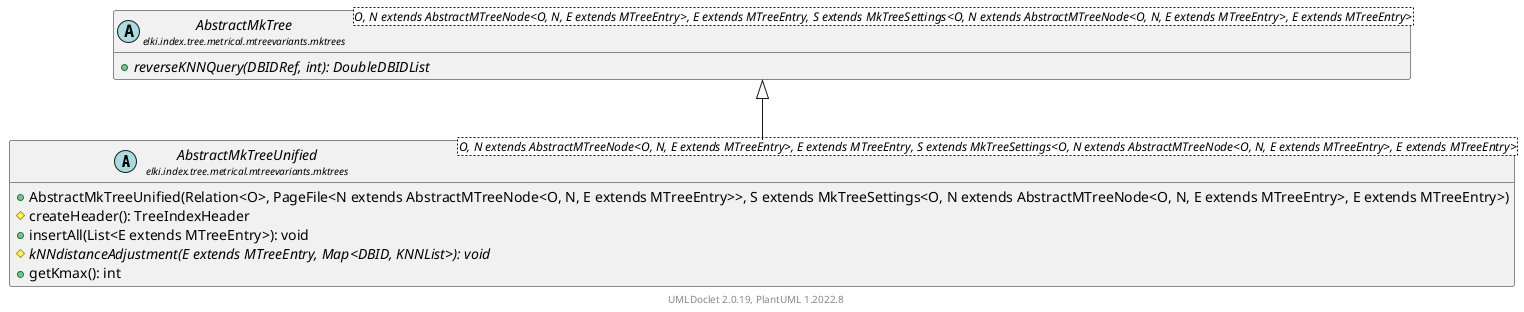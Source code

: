 @startuml
    remove .*\.(Instance|Par|Parameterizer|Factory)$
    set namespaceSeparator none
    hide empty fields
    hide empty methods

    abstract class "<size:14>AbstractMkTreeUnified\n<size:10>elki.index.tree.metrical.mtreevariants.mktrees" as elki.index.tree.metrical.mtreevariants.mktrees.AbstractMkTreeUnified<O, N extends AbstractMTreeNode<O, N, E extends MTreeEntry>, E extends MTreeEntry, S extends MkTreeSettings<O, N extends AbstractMTreeNode<O, N, E extends MTreeEntry>, E extends MTreeEntry>> [[AbstractMkTreeUnified.html]] {
        +AbstractMkTreeUnified(Relation<O>, PageFile<N extends AbstractMTreeNode<O, N, E extends MTreeEntry>>, S extends MkTreeSettings<O, N extends AbstractMTreeNode<O, N, E extends MTreeEntry>, E extends MTreeEntry>)
        #createHeader(): TreeIndexHeader
        +insertAll(List<E extends MTreeEntry>): void
        {abstract} #kNNdistanceAdjustment(E extends MTreeEntry, Map<DBID, KNNList>): void
        +getKmax(): int
    }

    abstract class "<size:14>AbstractMkTree\n<size:10>elki.index.tree.metrical.mtreevariants.mktrees" as elki.index.tree.metrical.mtreevariants.mktrees.AbstractMkTree<O, N extends AbstractMTreeNode<O, N, E extends MTreeEntry>, E extends MTreeEntry, S extends MkTreeSettings<O, N extends AbstractMTreeNode<O, N, E extends MTreeEntry>, E extends MTreeEntry>> [[AbstractMkTree.html]] {
        {abstract} +reverseKNNQuery(DBIDRef, int): DoubleDBIDList
    }

    elki.index.tree.metrical.mtreevariants.mktrees.AbstractMkTree <|-- elki.index.tree.metrical.mtreevariants.mktrees.AbstractMkTreeUnified

    center footer UMLDoclet 2.0.19, PlantUML 1.2022.8
@enduml
